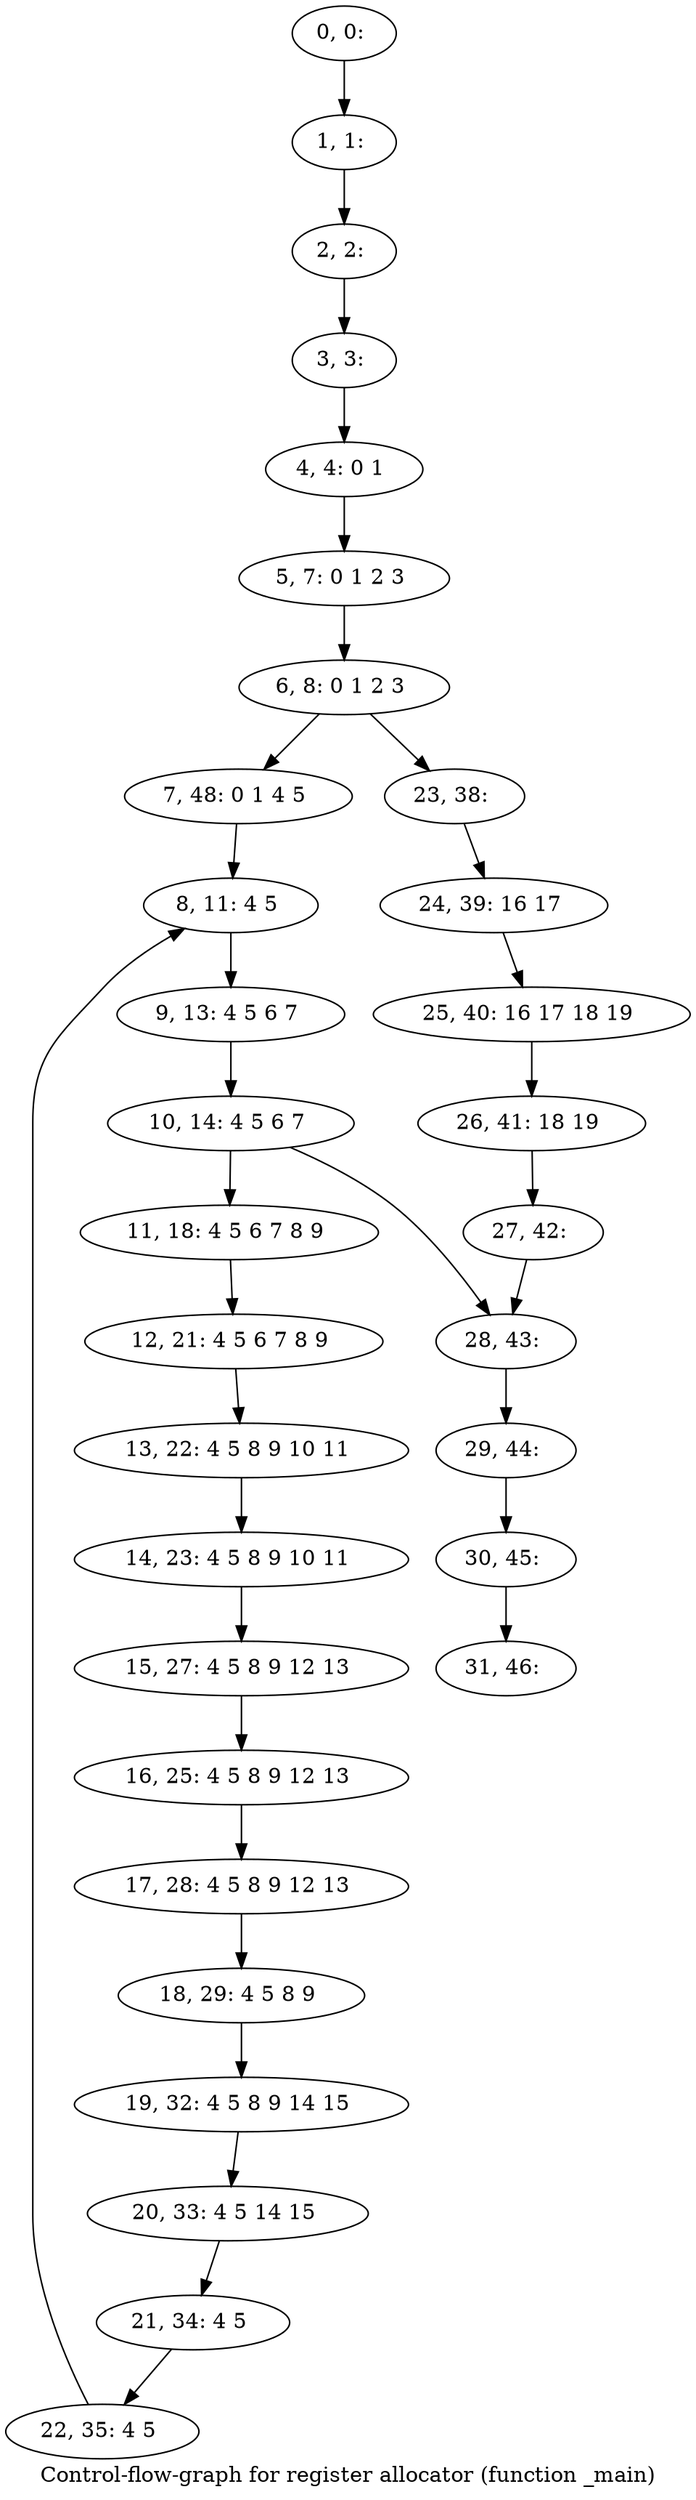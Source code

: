 digraph G {
graph [label="Control-flow-graph for register allocator (function _main)"]
0[label="0, 0: "];
1[label="1, 1: "];
2[label="2, 2: "];
3[label="3, 3: "];
4[label="4, 4: 0 1 "];
5[label="5, 7: 0 1 2 3 "];
6[label="6, 8: 0 1 2 3 "];
7[label="7, 48: 0 1 4 5 "];
8[label="8, 11: 4 5 "];
9[label="9, 13: 4 5 6 7 "];
10[label="10, 14: 4 5 6 7 "];
11[label="11, 18: 4 5 6 7 8 9 "];
12[label="12, 21: 4 5 6 7 8 9 "];
13[label="13, 22: 4 5 8 9 10 11 "];
14[label="14, 23: 4 5 8 9 10 11 "];
15[label="15, 27: 4 5 8 9 12 13 "];
16[label="16, 25: 4 5 8 9 12 13 "];
17[label="17, 28: 4 5 8 9 12 13 "];
18[label="18, 29: 4 5 8 9 "];
19[label="19, 32: 4 5 8 9 14 15 "];
20[label="20, 33: 4 5 14 15 "];
21[label="21, 34: 4 5 "];
22[label="22, 35: 4 5 "];
23[label="23, 38: "];
24[label="24, 39: 16 17 "];
25[label="25, 40: 16 17 18 19 "];
26[label="26, 41: 18 19 "];
27[label="27, 42: "];
28[label="28, 43: "];
29[label="29, 44: "];
30[label="30, 45: "];
31[label="31, 46: "];
0->1 ;
1->2 ;
2->3 ;
3->4 ;
4->5 ;
5->6 ;
6->7 ;
6->23 ;
7->8 ;
8->9 ;
9->10 ;
10->11 ;
10->28 ;
11->12 ;
12->13 ;
13->14 ;
14->15 ;
15->16 ;
16->17 ;
17->18 ;
18->19 ;
19->20 ;
20->21 ;
21->22 ;
22->8 ;
23->24 ;
24->25 ;
25->26 ;
26->27 ;
27->28 ;
28->29 ;
29->30 ;
30->31 ;
}
